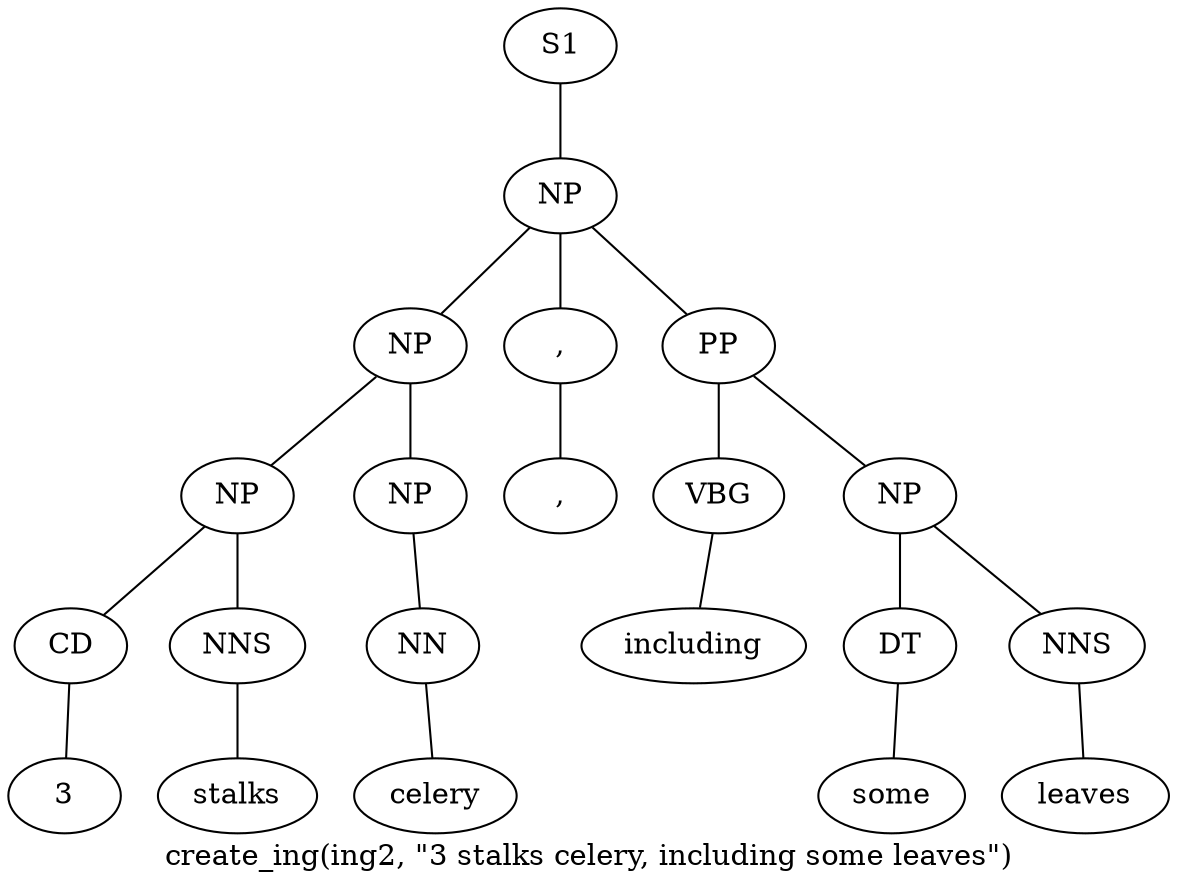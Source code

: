 graph SyntaxGraph {
	label = "create_ing(ing2, \"3 stalks celery, including some leaves\")";
	Node0 [label="S1"];
	Node1 [label="NP"];
	Node2 [label="NP"];
	Node3 [label="NP"];
	Node4 [label="CD"];
	Node5 [label="3"];
	Node6 [label="NNS"];
	Node7 [label="stalks"];
	Node8 [label="NP"];
	Node9 [label="NN"];
	Node10 [label="celery"];
	Node11 [label=","];
	Node12 [label=","];
	Node13 [label="PP"];
	Node14 [label="VBG"];
	Node15 [label="including"];
	Node16 [label="NP"];
	Node17 [label="DT"];
	Node18 [label="some"];
	Node19 [label="NNS"];
	Node20 [label="leaves"];

	Node0 -- Node1;
	Node1 -- Node2;
	Node1 -- Node11;
	Node1 -- Node13;
	Node2 -- Node3;
	Node2 -- Node8;
	Node3 -- Node4;
	Node3 -- Node6;
	Node4 -- Node5;
	Node6 -- Node7;
	Node8 -- Node9;
	Node9 -- Node10;
	Node11 -- Node12;
	Node13 -- Node14;
	Node13 -- Node16;
	Node14 -- Node15;
	Node16 -- Node17;
	Node16 -- Node19;
	Node17 -- Node18;
	Node19 -- Node20;
}